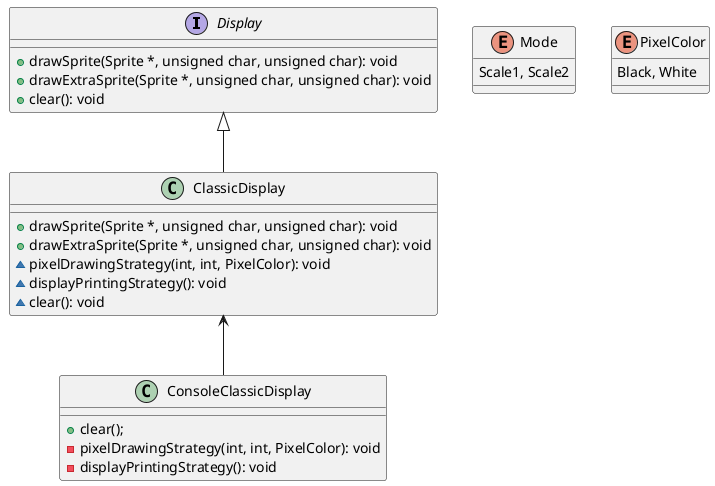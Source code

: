 @startuml

interface Display {
  +drawSprite(Sprite *, unsigned char, unsigned char): void
  +drawExtraSprite(Sprite *, unsigned char, unsigned char): void
  +clear(): void
}

enum Mode {
  Scale1, Scale2
}

enum PixelColor {
  Black, White
}

class ClassicDisplay {
  +drawSprite(Sprite *, unsigned char, unsigned char): void
  +drawExtraSprite(Sprite *, unsigned char, unsigned char): void
  ~pixelDrawingStrategy(int, int, PixelColor): void
  ~displayPrintingStrategy(): void
  ~clear(): void
}

class ConsoleClassicDisplay {
  +clear();
  -pixelDrawingStrategy(int, int, PixelColor): void
  -displayPrintingStrategy(): void
}

Display <|-- ClassicDisplay

ClassicDisplay <-- ConsoleClassicDisplay

@enduml